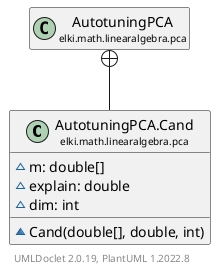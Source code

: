 @startuml
    remove .*\.(Instance|Par|Parameterizer|Factory)$
    set namespaceSeparator none
    hide empty fields
    hide empty methods

    class "<size:14>AutotuningPCA.Cand\n<size:10>elki.math.linearalgebra.pca" as elki.math.linearalgebra.pca.AutotuningPCA.Cand [[AutotuningPCA.Cand.html]] {
        ~m: double[]
        ~explain: double
        ~dim: int
        ~Cand(double[], double, int)
    }

    class "<size:14>AutotuningPCA\n<size:10>elki.math.linearalgebra.pca" as elki.math.linearalgebra.pca.AutotuningPCA [[AutotuningPCA.html]]

    elki.math.linearalgebra.pca.AutotuningPCA +-- elki.math.linearalgebra.pca.AutotuningPCA.Cand

    center footer UMLDoclet 2.0.19, PlantUML 1.2022.8
@enduml
